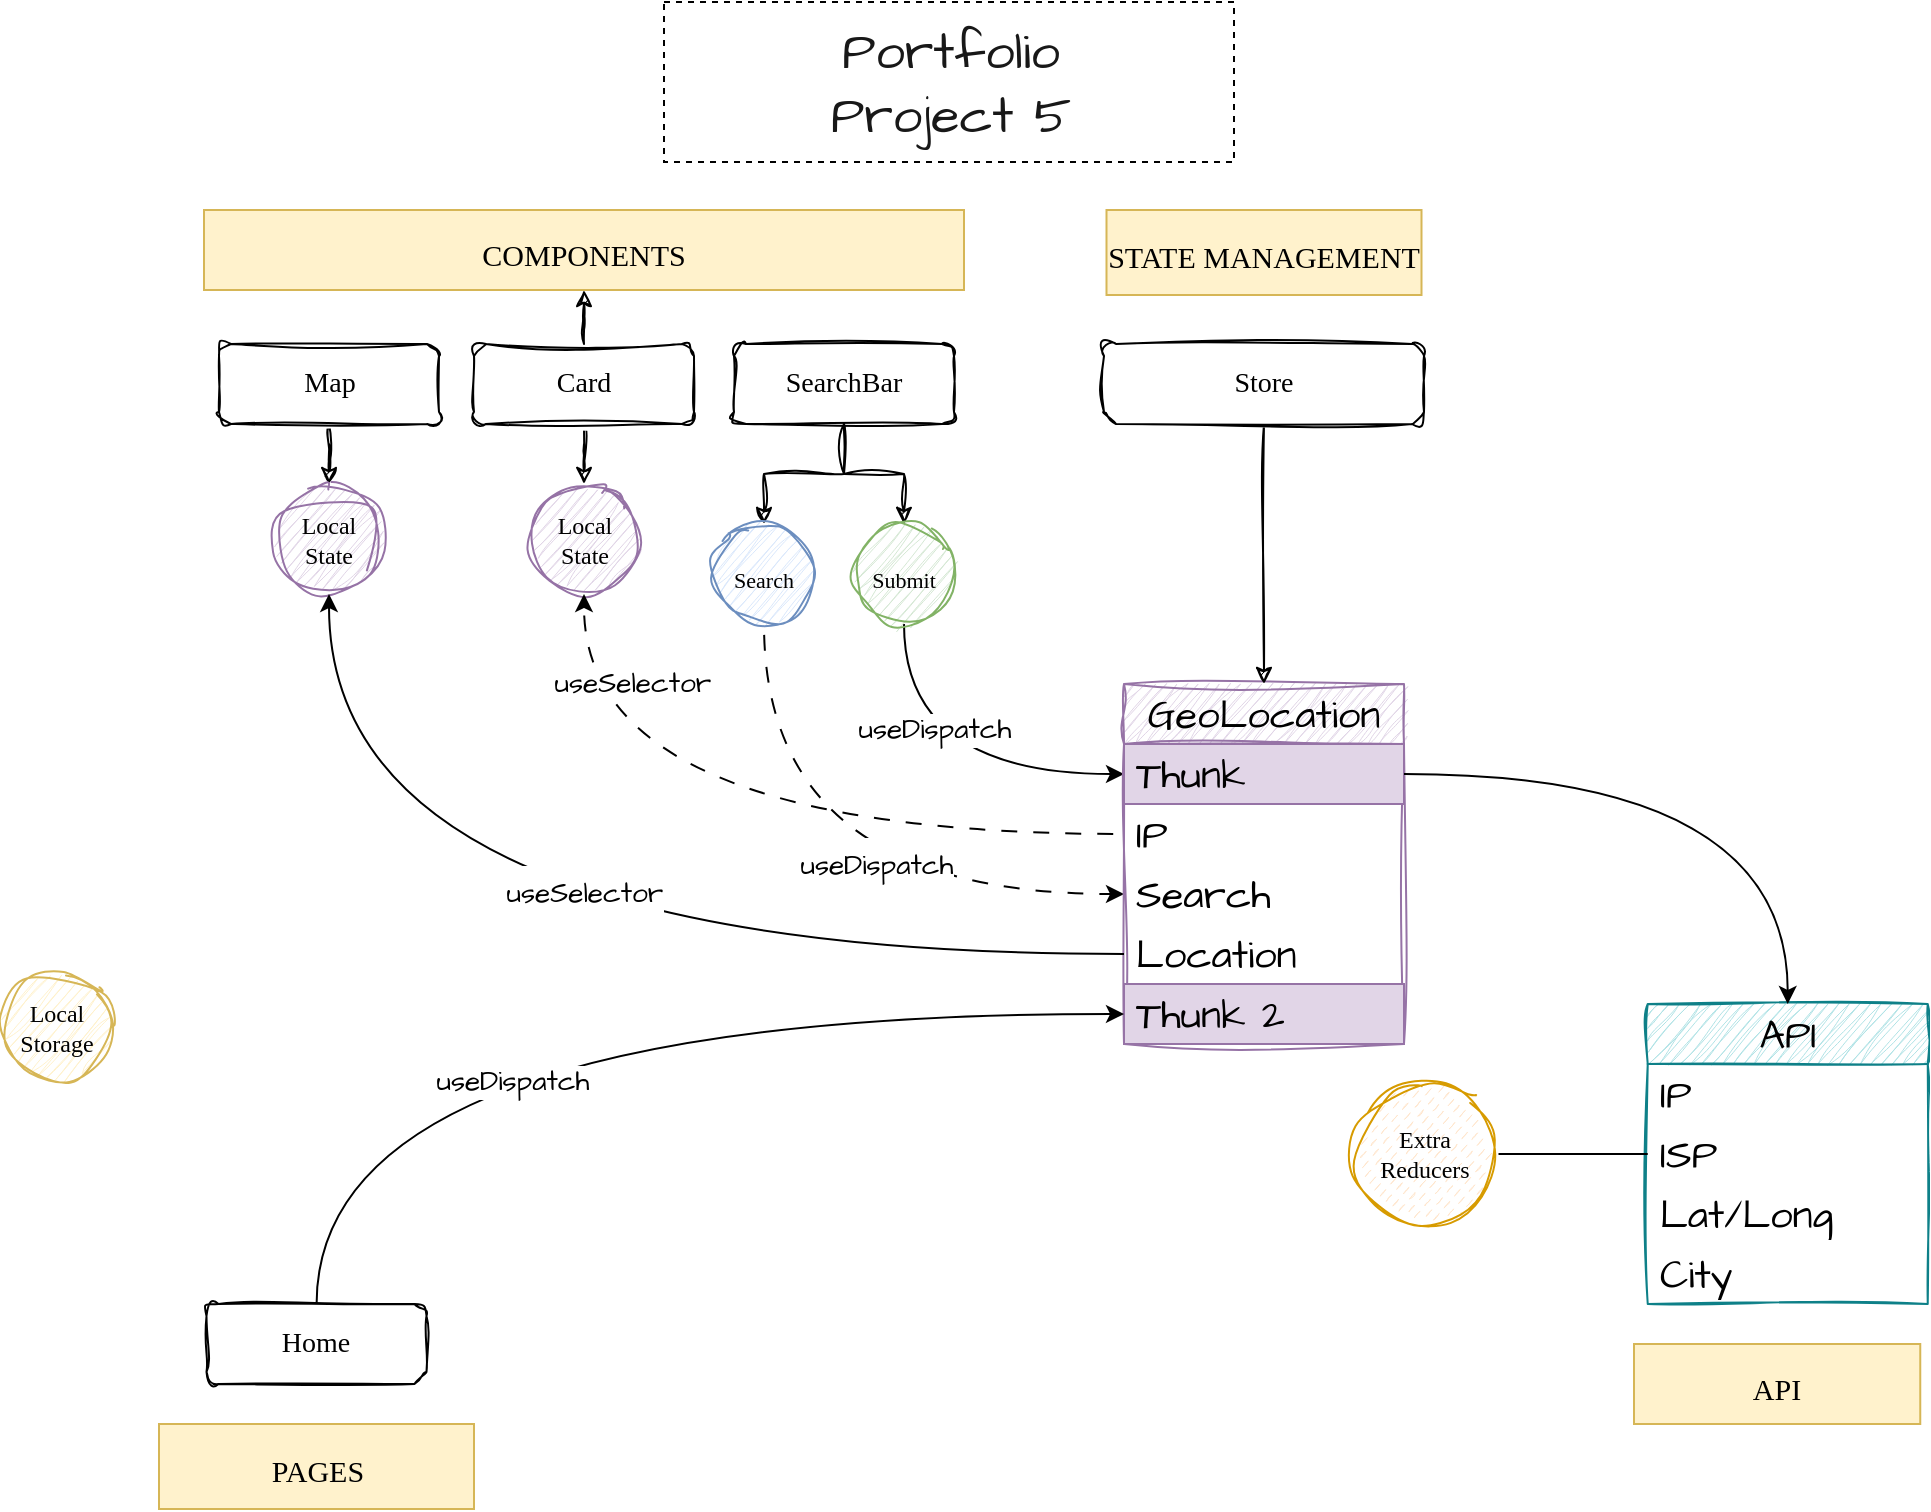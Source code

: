 <mxfile version="22.1.16" type="device" pages="2">
  <diagram id="yPxyJZ8AM_hMuL3Unpa9" name="design">
    <mxGraphModel dx="1678" dy="893" grid="1" gridSize="13" guides="1" tooltips="1" connect="1" arrows="1" fold="1" page="1" pageScale="1" pageWidth="1100" pageHeight="850" background="none" math="0" shadow="0">
      <root>
        <mxCell id="0" />
        <mxCell id="1" parent="0" />
        <mxCell id="0PAZ69WQfDIx3NiE71XX-78" style="edgeStyle=orthogonalEdgeStyle;rounded=0;sketch=1;hachureGap=4;jiggle=2;curveFitting=1;orthogonalLoop=1;jettySize=auto;html=1;entryX=0.5;entryY=0;entryDx=0;entryDy=0;fontFamily=Architects Daughter;fontSource=https%3A%2F%2Ffonts.googleapis.com%2Fcss%3Ffamily%3DArchitects%2BDaughter;fontSize=16;" edge="1" parent="1" source="0PAZ69WQfDIx3NiE71XX-35" target="0PAZ69WQfDIx3NiE71XX-52">
          <mxGeometry relative="1" as="geometry" />
        </mxCell>
        <mxCell id="0PAZ69WQfDIx3NiE71XX-79" style="edgeStyle=orthogonalEdgeStyle;rounded=0;sketch=1;hachureGap=4;jiggle=2;curveFitting=1;orthogonalLoop=1;jettySize=auto;html=1;fontFamily=Architects Daughter;fontSource=https%3A%2F%2Ffonts.googleapis.com%2Fcss%3Ffamily%3DArchitects%2BDaughter;fontSize=16;" edge="1" parent="1" source="0PAZ69WQfDIx3NiE71XX-35" target="0PAZ69WQfDIx3NiE71XX-53">
          <mxGeometry relative="1" as="geometry" />
        </mxCell>
        <mxCell id="0PAZ69WQfDIx3NiE71XX-35" value="&lt;font style=&quot;font-size: 14px;&quot;&gt;SearchBar&lt;/font&gt;" style="rounded=1;whiteSpace=wrap;html=1;sketch=1;hachureGap=4;jiggle=2;curveFitting=1;fontFamily=Lucida Console;fontSize=14;" vertex="1" parent="1">
          <mxGeometry x="470" y="210" width="110" height="40" as="geometry" />
        </mxCell>
        <mxCell id="0PAZ69WQfDIx3NiE71XX-51" value="&lt;font style=&quot;font-size: 15px;&quot;&gt;COMPONENTS&lt;/font&gt;" style="text;html=1;strokeColor=#d6b656;fillColor=#fff2cc;align=center;verticalAlign=middle;whiteSpace=wrap;overflow=hidden;fontSize=20;fontFamily=Lucida Console;" vertex="1" parent="1">
          <mxGeometry x="205" y="143" width="380" height="40" as="geometry" />
        </mxCell>
        <mxCell id="0PAZ69WQfDIx3NiE71XX-96" style="edgeStyle=orthogonalEdgeStyle;rounded=0;hachureGap=4;orthogonalLoop=1;jettySize=auto;html=1;entryX=0;entryY=0.5;entryDx=0;entryDy=0;fontFamily=Architects Daughter;fontSource=https%3A%2F%2Ffonts.googleapis.com%2Fcss%3Ffamily%3DArchitects%2BDaughter;fontSize=16;flowAnimation=1;dashed=1;dashPattern=8 8;curved=1;" edge="1" parent="1" source="0PAZ69WQfDIx3NiE71XX-52" target="0PAZ69WQfDIx3NiE71XX-88">
          <mxGeometry relative="1" as="geometry" />
        </mxCell>
        <mxCell id="7ju1Grx77kzpw6AMeoo_-1" value="&lt;font style=&quot;font-size: 14px;&quot;&gt;useDispatch&lt;/font&gt;" style="edgeLabel;html=1;align=center;verticalAlign=middle;resizable=0;points=[];fontSize=20;fontFamily=Architects Daughter;" vertex="1" connectable="0" parent="0PAZ69WQfDIx3NiE71XX-96">
          <mxGeometry x="0.21" y="17" relative="1" as="geometry">
            <mxPoint as="offset" />
          </mxGeometry>
        </mxCell>
        <mxCell id="0PAZ69WQfDIx3NiE71XX-52" value="&lt;font face=&quot;Lucida Console&quot; style=&quot;font-size: 11px;&quot;&gt;Search&lt;/font&gt;" style="ellipse;whiteSpace=wrap;html=1;aspect=fixed;sketch=1;hachureGap=4;jiggle=2;curveFitting=1;fontFamily=Architects Daughter;fontSource=https%3A%2F%2Ffonts.googleapis.com%2Fcss%3Ffamily%3DArchitects%2BDaughter;fontSize=20;fillColor=#dae8fc;strokeColor=#6c8ebf;" vertex="1" parent="1">
          <mxGeometry x="460" y="300" width="50" height="50" as="geometry" />
        </mxCell>
        <mxCell id="0PAZ69WQfDIx3NiE71XX-92" style="edgeStyle=orthogonalEdgeStyle;rounded=0;hachureGap=4;orthogonalLoop=1;jettySize=auto;html=1;entryX=0;entryY=0.5;entryDx=0;entryDy=0;fontFamily=Architects Daughter;fontSource=https%3A%2F%2Ffonts.googleapis.com%2Fcss%3Ffamily%3DArchitects%2BDaughter;fontSize=16;curved=1;flowAnimation=0;" edge="1" parent="1" source="0PAZ69WQfDIx3NiE71XX-53" target="0PAZ69WQfDIx3NiE71XX-86">
          <mxGeometry relative="1" as="geometry" />
        </mxCell>
        <mxCell id="zUYzzt8TD7q-zjXkYqAs-1" value="useDispatch" style="edgeLabel;html=1;align=center;verticalAlign=middle;resizable=0;points=[];fontSize=14;fontFamily=Architects Daughter;" vertex="1" connectable="0" parent="0PAZ69WQfDIx3NiE71XX-92">
          <mxGeometry x="-0.035" y="22" relative="1" as="geometry">
            <mxPoint as="offset" />
          </mxGeometry>
        </mxCell>
        <mxCell id="0PAZ69WQfDIx3NiE71XX-53" value="&lt;font face=&quot;Lucida Console&quot; style=&quot;font-size: 11px;&quot;&gt;Submit&lt;/font&gt;" style="ellipse;whiteSpace=wrap;html=1;aspect=fixed;sketch=1;hachureGap=4;jiggle=2;curveFitting=1;fontFamily=Architects Daughter;fontSource=https%3A%2F%2Ffonts.googleapis.com%2Fcss%3Ffamily%3DArchitects%2BDaughter;fontSize=20;fillColor=#d5e8d4;strokeColor=#82b366;" vertex="1" parent="1">
          <mxGeometry x="530" y="300" width="50" height="50" as="geometry" />
        </mxCell>
        <mxCell id="0PAZ69WQfDIx3NiE71XX-54" value="&lt;font style=&quot;font-size: 15px;&quot;&gt;STATE MANAGEMENT&lt;/font&gt;" style="text;html=1;strokeColor=#d6b656;fillColor=#fff2cc;align=center;verticalAlign=middle;whiteSpace=wrap;overflow=hidden;fontSize=20;fontFamily=Lucida Console;" vertex="1" parent="1">
          <mxGeometry x="656.25" y="143" width="157.5" height="42.5" as="geometry" />
        </mxCell>
        <mxCell id="7ju1Grx77kzpw6AMeoo_-9" style="edgeStyle=orthogonalEdgeStyle;rounded=0;sketch=1;hachureGap=4;jiggle=2;curveFitting=1;orthogonalLoop=1;jettySize=auto;html=1;fontFamily=Architects Daughter;fontSource=https%3A%2F%2Ffonts.googleapis.com%2Fcss%3Ffamily%3DArchitects%2BDaughter;fontSize=16;" edge="1" parent="1" source="0PAZ69WQfDIx3NiE71XX-66" target="0PAZ69WQfDIx3NiE71XX-67">
          <mxGeometry relative="1" as="geometry" />
        </mxCell>
        <mxCell id="jiT5_RgJSVzoQd3kIDRm-2" value="" style="edgeStyle=orthogonalEdgeStyle;rounded=0;sketch=1;hachureGap=4;jiggle=2;curveFitting=1;orthogonalLoop=1;jettySize=auto;html=1;fontFamily=Architects Daughter;fontSource=https%3A%2F%2Ffonts.googleapis.com%2Fcss%3Ffamily%3DArchitects%2BDaughter;fontSize=16;" edge="1" parent="1" source="0PAZ69WQfDIx3NiE71XX-66" target="0PAZ69WQfDIx3NiE71XX-51">
          <mxGeometry relative="1" as="geometry" />
        </mxCell>
        <mxCell id="0PAZ69WQfDIx3NiE71XX-66" value="&lt;font style=&quot;font-size: 14px;&quot;&gt;Card&lt;/font&gt;" style="rounded=1;whiteSpace=wrap;html=1;sketch=1;hachureGap=4;jiggle=2;curveFitting=1;fontFamily=Lucida Console;fontSize=14;" vertex="1" parent="1">
          <mxGeometry x="340" y="210" width="110" height="40" as="geometry" />
        </mxCell>
        <mxCell id="0PAZ69WQfDIx3NiE71XX-67" value="&lt;p style=&quot;line-height: 120%;&quot;&gt;&lt;font style=&quot;font-size: 12px;&quot;&gt;Local&lt;br style=&quot;&quot;&gt;State&lt;br style=&quot;font-size: 12px;&quot;&gt;&lt;/font&gt;&lt;/p&gt;" style="ellipse;whiteSpace=wrap;html=1;aspect=fixed;sketch=1;hachureGap=4;jiggle=2;curveFitting=1;fontFamily=Lucida Console;fontSize=12;fillColor=#e1d5e7;strokeColor=#9673a6;" vertex="1" parent="1">
          <mxGeometry x="367.5" y="280" width="55" height="55" as="geometry" />
        </mxCell>
        <mxCell id="0PAZ69WQfDIx3NiE71XX-71" value="&lt;font style=&quot;font-size: 15px;&quot;&gt;API&lt;/font&gt;" style="text;html=1;strokeColor=#d6b656;fillColor=#fff2cc;align=center;verticalAlign=middle;whiteSpace=wrap;overflow=hidden;fontSize=20;fontFamily=Lucida Console;" vertex="1" parent="1">
          <mxGeometry x="920" y="710" width="143.13" height="40" as="geometry" />
        </mxCell>
        <mxCell id="0PAZ69WQfDIx3NiE71XX-85" value="GeoLocation" style="swimlane;fontStyle=0;childLayout=stackLayout;horizontal=1;startSize=30;horizontalStack=0;resizeParent=1;resizeParentMax=0;resizeLast=0;collapsible=1;marginBottom=0;whiteSpace=wrap;html=1;sketch=1;hachureGap=4;jiggle=2;curveFitting=1;fontFamily=Architects Daughter;fontSource=https%3A%2F%2Ffonts.googleapis.com%2Fcss%3Ffamily%3DArchitects%2BDaughter;fontSize=20;fillColor=#e1d5e7;strokeColor=#9673a6;" vertex="1" parent="1">
          <mxGeometry x="665" y="380" width="140" height="180" as="geometry" />
        </mxCell>
        <mxCell id="0PAZ69WQfDIx3NiE71XX-86" value="Thunk" style="text;strokeColor=#9673a6;fillColor=#e1d5e7;align=left;verticalAlign=middle;spacingLeft=4;spacingRight=4;overflow=hidden;points=[[0,0.5],[1,0.5]];portConstraint=eastwest;rotatable=0;whiteSpace=wrap;html=1;fontSize=20;fontFamily=Architects Daughter;" vertex="1" parent="0PAZ69WQfDIx3NiE71XX-85">
          <mxGeometry y="30" width="140" height="30" as="geometry" />
        </mxCell>
        <mxCell id="0PAZ69WQfDIx3NiE71XX-87" value="IP" style="text;strokeColor=none;fillColor=none;align=left;verticalAlign=middle;spacingLeft=4;spacingRight=4;overflow=hidden;points=[[0,0.5],[1,0.5]];portConstraint=eastwest;rotatable=0;whiteSpace=wrap;html=1;fontSize=20;fontFamily=Architects Daughter;" vertex="1" parent="0PAZ69WQfDIx3NiE71XX-85">
          <mxGeometry y="60" width="140" height="30" as="geometry" />
        </mxCell>
        <mxCell id="0PAZ69WQfDIx3NiE71XX-88" value="Search" style="text;strokeColor=none;fillColor=none;align=left;verticalAlign=middle;spacingLeft=4;spacingRight=4;overflow=hidden;points=[[0,0.5],[1,0.5]];portConstraint=eastwest;rotatable=0;whiteSpace=wrap;html=1;fontSize=20;fontFamily=Architects Daughter;" vertex="1" parent="0PAZ69WQfDIx3NiE71XX-85">
          <mxGeometry y="90" width="140" height="30" as="geometry" />
        </mxCell>
        <mxCell id="0PAZ69WQfDIx3NiE71XX-89" value="Location" style="text;strokeColor=none;fillColor=none;align=left;verticalAlign=middle;spacingLeft=4;spacingRight=4;overflow=hidden;points=[[0,0.5],[1,0.5]];portConstraint=eastwest;rotatable=0;whiteSpace=wrap;html=1;fontSize=20;fontFamily=Architects Daughter;" vertex="1" parent="0PAZ69WQfDIx3NiE71XX-85">
          <mxGeometry y="120" width="140" height="30" as="geometry" />
        </mxCell>
        <mxCell id="jiT5_RgJSVzoQd3kIDRm-7" value="Thunk 2" style="text;strokeColor=#9673a6;fillColor=#e1d5e7;align=left;verticalAlign=middle;spacingLeft=4;spacingRight=4;overflow=hidden;points=[[0,0.5],[1,0.5]];portConstraint=eastwest;rotatable=0;whiteSpace=wrap;html=1;fontSize=20;fontFamily=Architects Daughter;" vertex="1" parent="0PAZ69WQfDIx3NiE71XX-85">
          <mxGeometry y="150" width="140" height="30" as="geometry" />
        </mxCell>
        <mxCell id="0PAZ69WQfDIx3NiE71XX-95" style="edgeStyle=orthogonalEdgeStyle;rounded=0;hachureGap=4;orthogonalLoop=1;jettySize=auto;html=1;exitX=0;exitY=0.5;exitDx=0;exitDy=0;entryX=0.5;entryY=1;entryDx=0;entryDy=0;fontFamily=Architects Daughter;fontSource=https%3A%2F%2Ffonts.googleapis.com%2Fcss%3Ffamily%3DArchitects%2BDaughter;fontSize=16;curved=1;flowAnimation=1;" edge="1" parent="1" source="0PAZ69WQfDIx3NiE71XX-87" target="0PAZ69WQfDIx3NiE71XX-67">
          <mxGeometry relative="1" as="geometry" />
        </mxCell>
        <mxCell id="0PAZ69WQfDIx3NiE71XX-107" value="useSelector" style="edgeLabel;html=1;align=center;verticalAlign=middle;resizable=0;points=[];fontSize=14;fontFamily=Architects Daughter;" vertex="1" connectable="0" parent="0PAZ69WQfDIx3NiE71XX-95">
          <mxGeometry x="0.772" y="-24" relative="1" as="geometry">
            <mxPoint as="offset" />
          </mxGeometry>
        </mxCell>
        <mxCell id="0PAZ69WQfDIx3NiE71XX-101" value="API" style="swimlane;fontStyle=0;childLayout=stackLayout;horizontal=1;startSize=30;horizontalStack=0;resizeParent=1;resizeParentMax=0;resizeLast=0;collapsible=1;marginBottom=0;whiteSpace=wrap;html=1;sketch=1;hachureGap=4;jiggle=2;curveFitting=1;fontFamily=Architects Daughter;fontSource=https%3A%2F%2Ffonts.googleapis.com%2Fcss%3Ffamily%3DArchitects%2BDaughter;fontSize=20;fillColor=#b0e3e6;strokeColor=#0e8088;" vertex="1" parent="1">
          <mxGeometry x="926.87" y="540" width="140" height="150" as="geometry" />
        </mxCell>
        <mxCell id="0PAZ69WQfDIx3NiE71XX-102" value="IP" style="text;strokeColor=none;fillColor=none;align=left;verticalAlign=middle;spacingLeft=4;spacingRight=4;overflow=hidden;points=[[0,0.5],[1,0.5]];portConstraint=eastwest;rotatable=0;whiteSpace=wrap;html=1;fontSize=20;fontFamily=Architects Daughter;" vertex="1" parent="0PAZ69WQfDIx3NiE71XX-101">
          <mxGeometry y="30" width="140" height="30" as="geometry" />
        </mxCell>
        <mxCell id="0PAZ69WQfDIx3NiE71XX-103" value="ISP" style="text;strokeColor=none;fillColor=none;align=left;verticalAlign=middle;spacingLeft=4;spacingRight=4;overflow=hidden;points=[[0,0.5],[1,0.5]];portConstraint=eastwest;rotatable=0;whiteSpace=wrap;html=1;fontSize=20;fontFamily=Architects Daughter;" vertex="1" parent="0PAZ69WQfDIx3NiE71XX-101">
          <mxGeometry y="60" width="140" height="30" as="geometry" />
        </mxCell>
        <mxCell id="0PAZ69WQfDIx3NiE71XX-104" value="Lat/Long" style="text;strokeColor=none;fillColor=none;align=left;verticalAlign=middle;spacingLeft=4;spacingRight=4;overflow=hidden;points=[[0,0.5],[1,0.5]];portConstraint=eastwest;rotatable=0;whiteSpace=wrap;html=1;fontSize=20;fontFamily=Architects Daughter;" vertex="1" parent="0PAZ69WQfDIx3NiE71XX-101">
          <mxGeometry y="90" width="140" height="30" as="geometry" />
        </mxCell>
        <mxCell id="0PAZ69WQfDIx3NiE71XX-105" value="City" style="text;strokeColor=none;fillColor=none;align=left;verticalAlign=middle;spacingLeft=4;spacingRight=4;overflow=hidden;points=[[0,0.5],[1,0.5]];portConstraint=eastwest;rotatable=0;whiteSpace=wrap;html=1;fontSize=20;fontFamily=Architects Daughter;" vertex="1" parent="0PAZ69WQfDIx3NiE71XX-101">
          <mxGeometry y="120" width="140" height="30" as="geometry" />
        </mxCell>
        <mxCell id="0PAZ69WQfDIx3NiE71XX-106" style="edgeStyle=orthogonalEdgeStyle;rounded=0;hachureGap=4;orthogonalLoop=1;jettySize=auto;html=1;entryX=0.5;entryY=0;entryDx=0;entryDy=0;fontFamily=Architects Daughter;fontSource=https%3A%2F%2Ffonts.googleapis.com%2Fcss%3Ffamily%3DArchitects%2BDaughter;fontSize=16;curved=1;" edge="1" parent="1" source="0PAZ69WQfDIx3NiE71XX-86" target="0PAZ69WQfDIx3NiE71XX-101">
          <mxGeometry relative="1" as="geometry" />
        </mxCell>
        <mxCell id="0PAZ69WQfDIx3NiE71XX-123" value="Portfolio&lt;br style=&quot;font-size: 26px;&quot;&gt;Project 5&lt;br style=&quot;font-size: 26px;&quot;&gt;" style="text;strokeColor=default;fillColor=default;html=1;fontSize=26;fontStyle=0;verticalAlign=middle;align=center;fontFamily=Architects Daughter;labelBorderColor=none;textOpacity=90;spacingTop=1;rounded=0;glass=0;shadow=0;imageAspect=1;absoluteArcSize=0;direction=east;dashed=1;fontSource=https%3A%2F%2Ffonts.googleapis.com%2Fcss%3Ffamily%3DArchitects%2BDaughter;" vertex="1" parent="1">
          <mxGeometry x="435" y="39" width="285" height="80" as="geometry" />
        </mxCell>
        <mxCell id="7ju1Grx77kzpw6AMeoo_-4" style="edgeStyle=orthogonalEdgeStyle;rounded=0;hachureGap=4;orthogonalLoop=1;jettySize=auto;html=1;fontFamily=Architects Daughter;fontSource=https%3A%2F%2Ffonts.googleapis.com%2Fcss%3Ffamily%3DArchitects%2BDaughter;fontSize=16;strokeColor=default;sketch=1;curveFitting=1;jiggle=2;" edge="1" parent="1" source="7ju1Grx77kzpw6AMeoo_-3" target="0PAZ69WQfDIx3NiE71XX-85">
          <mxGeometry relative="1" as="geometry" />
        </mxCell>
        <mxCell id="7ju1Grx77kzpw6AMeoo_-3" value="Store" style="rounded=1;whiteSpace=wrap;html=1;sketch=1;hachureGap=4;jiggle=2;curveFitting=1;fontFamily=Lucida Console;fontSize=14;" vertex="1" parent="1">
          <mxGeometry x="655" y="210" width="160" height="40" as="geometry" />
        </mxCell>
        <mxCell id="7ju1Grx77kzpw6AMeoo_-10" style="edgeStyle=orthogonalEdgeStyle;rounded=0;sketch=1;hachureGap=4;jiggle=2;curveFitting=1;orthogonalLoop=1;jettySize=auto;html=1;exitX=0.5;exitY=1;exitDx=0;exitDy=0;fontFamily=Architects Daughter;fontSource=https%3A%2F%2Ffonts.googleapis.com%2Fcss%3Ffamily%3DArchitects%2BDaughter;fontSize=16;" edge="1" parent="1" source="7ju1Grx77kzpw6AMeoo_-7" target="7ju1Grx77kzpw6AMeoo_-8">
          <mxGeometry relative="1" as="geometry" />
        </mxCell>
        <mxCell id="7ju1Grx77kzpw6AMeoo_-7" value="&lt;font style=&quot;font-size: 14px;&quot;&gt;Map&lt;/font&gt;" style="rounded=1;whiteSpace=wrap;html=1;sketch=1;hachureGap=4;jiggle=2;curveFitting=1;fontFamily=Lucida Console;fontSize=14;" vertex="1" parent="1">
          <mxGeometry x="212.5" y="210" width="110" height="40" as="geometry" />
        </mxCell>
        <mxCell id="7ju1Grx77kzpw6AMeoo_-8" value="&lt;p style=&quot;line-height: 120%;&quot;&gt;&lt;font style=&quot;font-size: 12px;&quot;&gt;Local&lt;br style=&quot;&quot;&gt;State&lt;br style=&quot;font-size: 12px;&quot;&gt;&lt;/font&gt;&lt;/p&gt;" style="ellipse;whiteSpace=wrap;html=1;aspect=fixed;sketch=1;hachureGap=4;jiggle=2;curveFitting=1;fontFamily=Lucida Console;fontSize=12;fillColor=#e1d5e7;strokeColor=#9673a6;" vertex="1" parent="1">
          <mxGeometry x="240" y="280" width="55" height="55" as="geometry" />
        </mxCell>
        <mxCell id="7ju1Grx77kzpw6AMeoo_-11" style="edgeStyle=orthogonalEdgeStyle;rounded=0;hachureGap=4;orthogonalLoop=1;jettySize=auto;html=1;entryX=0.5;entryY=1;entryDx=0;entryDy=0;fontFamily=Architects Daughter;fontSource=https%3A%2F%2Ffonts.googleapis.com%2Fcss%3Ffamily%3DArchitects%2BDaughter;fontSize=16;curved=1;" edge="1" parent="1" source="0PAZ69WQfDIx3NiE71XX-89" target="7ju1Grx77kzpw6AMeoo_-8">
          <mxGeometry relative="1" as="geometry" />
        </mxCell>
        <mxCell id="7ju1Grx77kzpw6AMeoo_-12" value="&lt;font style=&quot;font-size: 14px;&quot;&gt;useSelector&lt;/font&gt;" style="edgeLabel;html=1;align=center;verticalAlign=middle;resizable=0;points=[];fontSize=20;fontFamily=Architects Daughter;" vertex="1" connectable="0" parent="7ju1Grx77kzpw6AMeoo_-11">
          <mxGeometry x="-0.061" y="-33" relative="1" as="geometry">
            <mxPoint x="1" as="offset" />
          </mxGeometry>
        </mxCell>
        <mxCell id="7ju1Grx77kzpw6AMeoo_-16" value="&lt;p style=&quot;line-height: 120%;&quot;&gt;&lt;font style=&quot;font-size: 12px;&quot;&gt;Extra&lt;br&gt;Reducers&lt;/font&gt;&lt;/p&gt;" style="ellipse;whiteSpace=wrap;html=1;aspect=fixed;sketch=1;hachureGap=4;jiggle=2;curveFitting=1;fontFamily=Lucida Console;fontSize=12;fillColor=#ffe6cc;strokeColor=#d79b00;noLabel=0;allowArrows=1;snapToPoint=0;container=0;collapsible=0;disableMultiStrokeFill=0;treeMoving=0;shadow=0;perimeterSpacing=1;gradientColor=none;fillStyle=dashed;" vertex="1" parent="1">
          <mxGeometry x="780" y="579.37" width="71.25" height="71.25" as="geometry" />
        </mxCell>
        <mxCell id="7ju1Grx77kzpw6AMeoo_-18" style="rounded=0;hachureGap=4;orthogonalLoop=1;jettySize=auto;html=1;entryX=1;entryY=0.5;entryDx=0;entryDy=0;fontFamily=Architects Daughter;fontSource=https%3A%2F%2Ffonts.googleapis.com%2Fcss%3Ffamily%3DArchitects%2BDaughter;fontSize=16;strokeColor=default;startArrow=none;startFill=0;endArrow=none;endFill=0;" edge="1" parent="1" source="0PAZ69WQfDIx3NiE71XX-103" target="7ju1Grx77kzpw6AMeoo_-16">
          <mxGeometry relative="1" as="geometry" />
        </mxCell>
        <mxCell id="jiT5_RgJSVzoQd3kIDRm-9" style="edgeStyle=orthogonalEdgeStyle;rounded=0;hachureGap=4;orthogonalLoop=1;jettySize=auto;html=1;fontFamily=Architects Daughter;fontSource=https%3A%2F%2Ffonts.googleapis.com%2Fcss%3Ffamily%3DArchitects%2BDaughter;fontSize=16;curved=1;" edge="1" parent="1" source="jiT5_RgJSVzoQd3kIDRm-1" target="jiT5_RgJSVzoQd3kIDRm-7">
          <mxGeometry relative="1" as="geometry" />
        </mxCell>
        <mxCell id="jiT5_RgJSVzoQd3kIDRm-10" value="useDispatch" style="edgeLabel;html=1;align=center;verticalAlign=middle;resizable=0;points=[];fontSize=14;fontFamily=Architects Daughter;" vertex="1" connectable="0" parent="jiT5_RgJSVzoQd3kIDRm-9">
          <mxGeometry x="-0.117" y="-34" relative="1" as="geometry">
            <mxPoint as="offset" />
          </mxGeometry>
        </mxCell>
        <mxCell id="jiT5_RgJSVzoQd3kIDRm-1" value="&lt;font style=&quot;font-size: 14px;&quot;&gt;Home&lt;/font&gt;" style="rounded=1;whiteSpace=wrap;html=1;sketch=1;hachureGap=4;jiggle=2;curveFitting=1;fontFamily=Lucida Console;fontSize=14;" vertex="1" parent="1">
          <mxGeometry x="206.25" y="690" width="110" height="40" as="geometry" />
        </mxCell>
        <mxCell id="jiT5_RgJSVzoQd3kIDRm-3" value="&lt;font style=&quot;font-size: 15px;&quot;&gt;PAGES&lt;/font&gt;" style="text;html=1;strokeColor=#d6b656;fillColor=#fff2cc;align=center;verticalAlign=middle;whiteSpace=wrap;overflow=hidden;fontSize=20;fontFamily=Lucida Console;" vertex="1" parent="1">
          <mxGeometry x="182.5" y="750" width="157.5" height="42.5" as="geometry" />
        </mxCell>
        <mxCell id="jiT5_RgJSVzoQd3kIDRm-4" value="&lt;p style=&quot;line-height: 120%;&quot;&gt;&lt;font style=&quot;font-size: 12px;&quot;&gt;Local Storage&lt;/font&gt;&lt;/p&gt;" style="ellipse;whiteSpace=wrap;html=1;aspect=fixed;sketch=1;hachureGap=4;jiggle=2;curveFitting=1;fontFamily=Lucida Console;fontSize=12;fillColor=#fff2cc;strokeColor=#d6b656;" vertex="1" parent="1">
          <mxGeometry x="104" y="524.37" width="55" height="55" as="geometry" />
        </mxCell>
      </root>
    </mxGraphModel>
  </diagram>
  <diagram id="Z9HIsEeMo0-sL65cdbxl" name="Steps">
    <mxGraphModel dx="1426" dy="759" grid="1" gridSize="10" guides="1" tooltips="1" connect="1" arrows="1" fold="1" page="1" pageScale="1" pageWidth="850" pageHeight="1100" math="0" shadow="0">
      <root>
        <mxCell id="0" />
        <mxCell id="1" parent="0" />
        <mxCell id="a2oZkhTZi72h_vZ4XKpd-3" value="" style="edgeStyle=orthogonalEdgeStyle;rounded=0;sketch=1;hachureGap=4;jiggle=2;curveFitting=1;orthogonalLoop=1;jettySize=auto;html=1;fontFamily=Architects Daughter;fontSource=https%3A%2F%2Ffonts.googleapis.com%2Fcss%3Ffamily%3DArchitects%2BDaughter;fontSize=16;" edge="1" parent="1" source="a2oZkhTZi72h_vZ4XKpd-1" target="a2oZkhTZi72h_vZ4XKpd-2">
          <mxGeometry relative="1" as="geometry" />
        </mxCell>
        <mxCell id="a2oZkhTZi72h_vZ4XKpd-1" value="Static Interface" style="rounded=1;whiteSpace=wrap;html=1;sketch=1;hachureGap=4;jiggle=2;curveFitting=1;fontFamily=Lucida Console;fontSize=14;" vertex="1" parent="1">
          <mxGeometry x="172.5" y="90" width="110" height="40" as="geometry" />
        </mxCell>
        <mxCell id="a2oZkhTZi72h_vZ4XKpd-5" value="" style="edgeStyle=orthogonalEdgeStyle;rounded=0;sketch=1;hachureGap=4;jiggle=2;curveFitting=1;orthogonalLoop=1;jettySize=auto;html=1;fontFamily=Architects Daughter;fontSource=https%3A%2F%2Ffonts.googleapis.com%2Fcss%3Ffamily%3DArchitects%2BDaughter;fontSize=16;" edge="1" parent="1" source="a2oZkhTZi72h_vZ4XKpd-2" target="a2oZkhTZi72h_vZ4XKpd-4">
          <mxGeometry relative="1" as="geometry" />
        </mxCell>
        <mxCell id="a2oZkhTZi72h_vZ4XKpd-2" value="HTML and CSS" style="whiteSpace=wrap;html=1;fontSize=14;fontFamily=Lucida Console;rounded=1;sketch=1;hachureGap=4;jiggle=2;curveFitting=1;" vertex="1" parent="1">
          <mxGeometry x="165" y="200" width="125" height="40" as="geometry" />
        </mxCell>
        <mxCell id="a2oZkhTZi72h_vZ4XKpd-4" value="State&lt;br&gt;Management" style="whiteSpace=wrap;html=1;fontSize=14;fontFamily=Lucida Console;rounded=1;sketch=1;hachureGap=4;jiggle=2;curveFitting=1;" vertex="1" parent="1">
          <mxGeometry x="260" y="290" width="120" height="60" as="geometry" />
        </mxCell>
      </root>
    </mxGraphModel>
  </diagram>
</mxfile>
